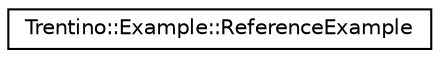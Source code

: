 digraph G
{
  edge [fontname="Helvetica",fontsize="10",labelfontname="Helvetica",labelfontsize="10"];
  node [fontname="Helvetica",fontsize="10",shape=record];
  rankdir="LR";
  Node1 [label="Trentino::Example::ReferenceExample",height=0.2,width=0.4,color="black", fillcolor="white", style="filled",URL="$class_trentino_1_1_example_1_1_reference_example.html",tooltip="Only to show setter functionality."];
}
